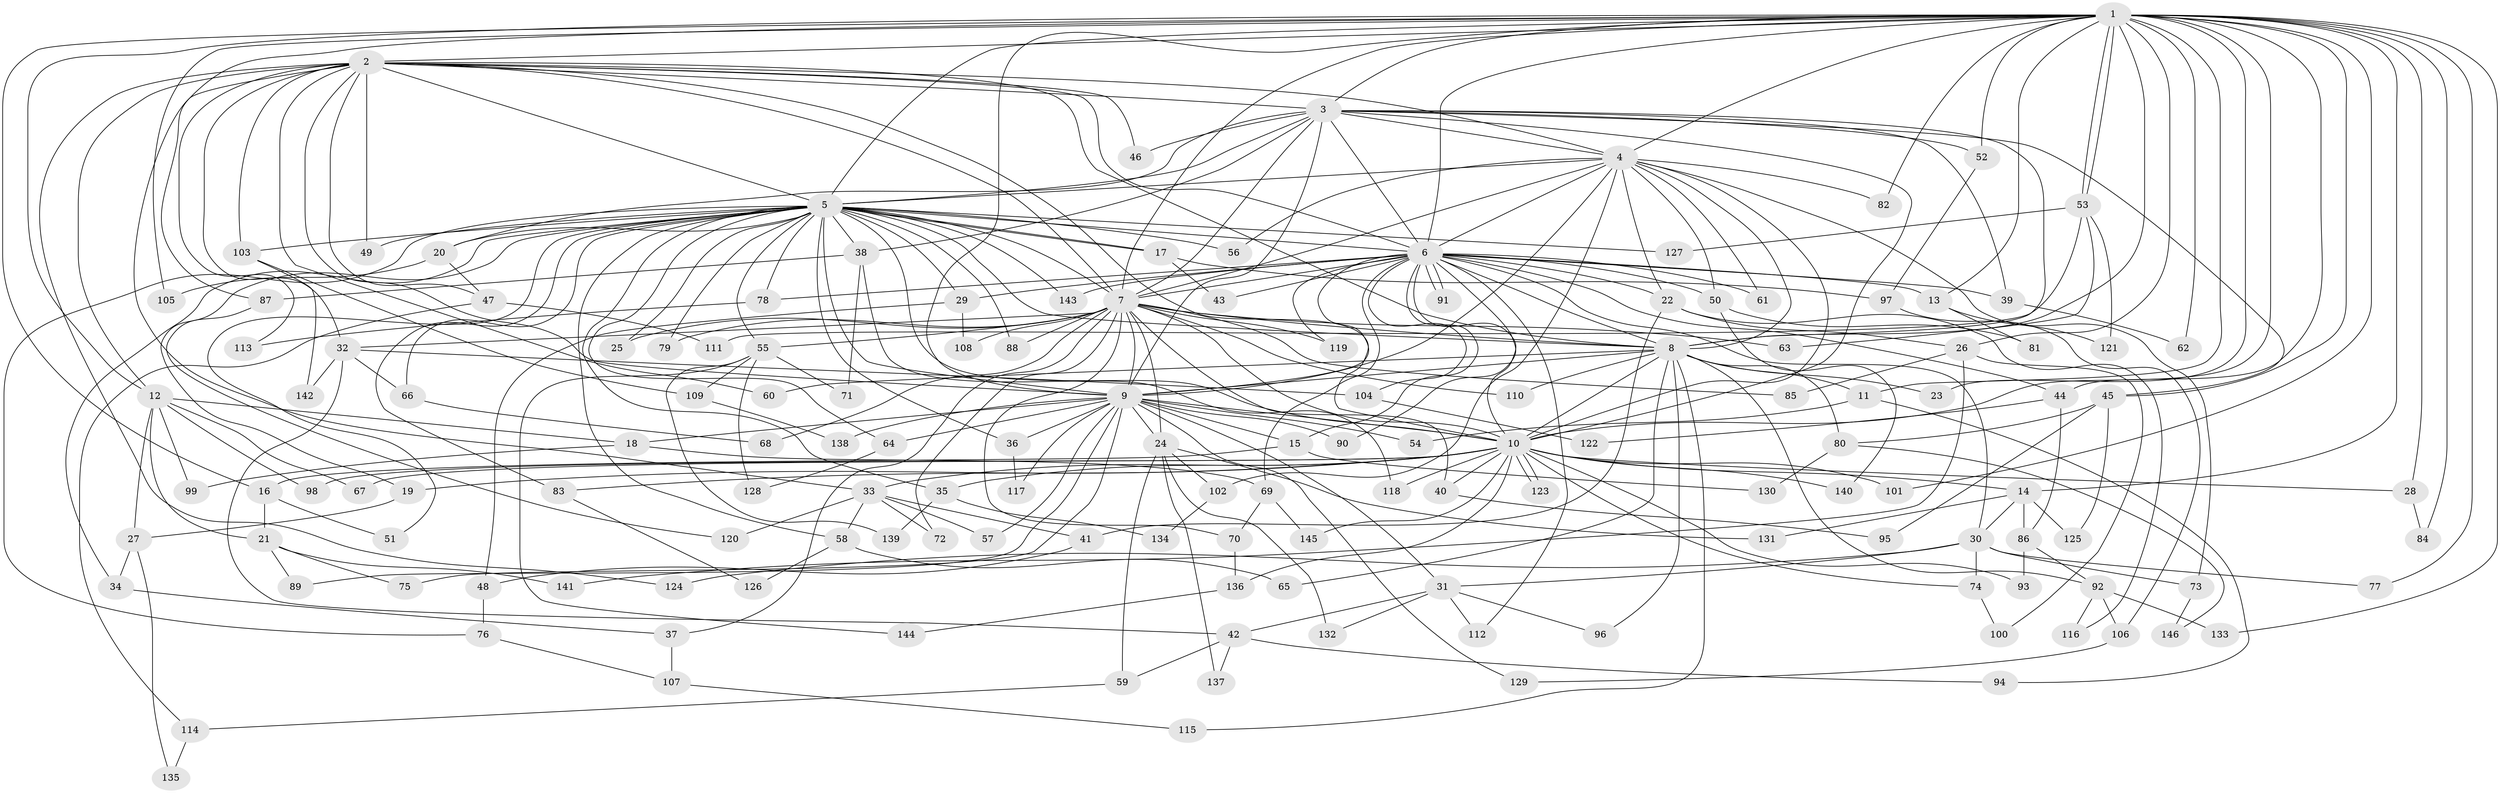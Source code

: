 // coarse degree distribution, {17: 0.00980392156862745, 32: 0.00980392156862745, 20: 0.00980392156862745, 29: 0.00980392156862745, 33: 0.00980392156862745, 4: 0.08823529411764706, 3: 0.20588235294117646, 2: 0.46078431372549017, 1: 0.0784313725490196, 5: 0.049019607843137254, 7: 0.0196078431372549, 6: 0.0196078431372549, 8: 0.00980392156862745, 10: 0.00980392156862745, 9: 0.00980392156862745}
// Generated by graph-tools (version 1.1) at 2025/48/03/04/25 21:48:23]
// undirected, 146 vertices, 317 edges
graph export_dot {
graph [start="1"]
  node [color=gray90,style=filled];
  1;
  2;
  3;
  4;
  5;
  6;
  7;
  8;
  9;
  10;
  11;
  12;
  13;
  14;
  15;
  16;
  17;
  18;
  19;
  20;
  21;
  22;
  23;
  24;
  25;
  26;
  27;
  28;
  29;
  30;
  31;
  32;
  33;
  34;
  35;
  36;
  37;
  38;
  39;
  40;
  41;
  42;
  43;
  44;
  45;
  46;
  47;
  48;
  49;
  50;
  51;
  52;
  53;
  54;
  55;
  56;
  57;
  58;
  59;
  60;
  61;
  62;
  63;
  64;
  65;
  66;
  67;
  68;
  69;
  70;
  71;
  72;
  73;
  74;
  75;
  76;
  77;
  78;
  79;
  80;
  81;
  82;
  83;
  84;
  85;
  86;
  87;
  88;
  89;
  90;
  91;
  92;
  93;
  94;
  95;
  96;
  97;
  98;
  99;
  100;
  101;
  102;
  103;
  104;
  105;
  106;
  107;
  108;
  109;
  110;
  111;
  112;
  113;
  114;
  115;
  116;
  117;
  118;
  119;
  120;
  121;
  122;
  123;
  124;
  125;
  126;
  127;
  128;
  129;
  130;
  131;
  132;
  133;
  134;
  135;
  136;
  137;
  138;
  139;
  140;
  141;
  142;
  143;
  144;
  145;
  146;
  1 -- 2;
  1 -- 3;
  1 -- 4;
  1 -- 5;
  1 -- 6;
  1 -- 7;
  1 -- 8;
  1 -- 9;
  1 -- 10;
  1 -- 11;
  1 -- 12;
  1 -- 13;
  1 -- 14;
  1 -- 16;
  1 -- 23;
  1 -- 26;
  1 -- 28;
  1 -- 44;
  1 -- 45;
  1 -- 52;
  1 -- 53;
  1 -- 53;
  1 -- 62;
  1 -- 77;
  1 -- 82;
  1 -- 84;
  1 -- 87;
  1 -- 101;
  1 -- 105;
  1 -- 133;
  2 -- 3;
  2 -- 4;
  2 -- 5;
  2 -- 6;
  2 -- 7;
  2 -- 8;
  2 -- 9;
  2 -- 10;
  2 -- 12;
  2 -- 32;
  2 -- 33;
  2 -- 46;
  2 -- 47;
  2 -- 49;
  2 -- 60;
  2 -- 103;
  2 -- 113;
  2 -- 124;
  3 -- 4;
  3 -- 5;
  3 -- 6;
  3 -- 7;
  3 -- 8;
  3 -- 9;
  3 -- 10;
  3 -- 20;
  3 -- 38;
  3 -- 39;
  3 -- 45;
  3 -- 46;
  3 -- 52;
  4 -- 5;
  4 -- 6;
  4 -- 7;
  4 -- 8;
  4 -- 9;
  4 -- 10;
  4 -- 22;
  4 -- 50;
  4 -- 56;
  4 -- 61;
  4 -- 73;
  4 -- 82;
  4 -- 102;
  5 -- 6;
  5 -- 7;
  5 -- 8;
  5 -- 9;
  5 -- 10;
  5 -- 17;
  5 -- 17;
  5 -- 19;
  5 -- 20;
  5 -- 25;
  5 -- 29;
  5 -- 34;
  5 -- 35;
  5 -- 36;
  5 -- 38;
  5 -- 49;
  5 -- 51;
  5 -- 55;
  5 -- 56;
  5 -- 58;
  5 -- 64;
  5 -- 66;
  5 -- 76;
  5 -- 78;
  5 -- 79;
  5 -- 83;
  5 -- 88;
  5 -- 103;
  5 -- 127;
  5 -- 143;
  6 -- 7;
  6 -- 8;
  6 -- 9;
  6 -- 10;
  6 -- 13;
  6 -- 15;
  6 -- 22;
  6 -- 29;
  6 -- 30;
  6 -- 39;
  6 -- 43;
  6 -- 44;
  6 -- 50;
  6 -- 61;
  6 -- 69;
  6 -- 78;
  6 -- 90;
  6 -- 91;
  6 -- 91;
  6 -- 104;
  6 -- 112;
  6 -- 119;
  6 -- 143;
  7 -- 8;
  7 -- 9;
  7 -- 10;
  7 -- 24;
  7 -- 25;
  7 -- 32;
  7 -- 37;
  7 -- 40;
  7 -- 55;
  7 -- 63;
  7 -- 68;
  7 -- 70;
  7 -- 72;
  7 -- 79;
  7 -- 85;
  7 -- 88;
  7 -- 108;
  7 -- 110;
  7 -- 119;
  8 -- 9;
  8 -- 10;
  8 -- 11;
  8 -- 23;
  8 -- 60;
  8 -- 65;
  8 -- 80;
  8 -- 92;
  8 -- 96;
  8 -- 110;
  8 -- 115;
  9 -- 10;
  9 -- 15;
  9 -- 18;
  9 -- 24;
  9 -- 31;
  9 -- 36;
  9 -- 54;
  9 -- 57;
  9 -- 64;
  9 -- 75;
  9 -- 89;
  9 -- 90;
  9 -- 117;
  9 -- 129;
  9 -- 138;
  10 -- 14;
  10 -- 19;
  10 -- 28;
  10 -- 33;
  10 -- 35;
  10 -- 40;
  10 -- 67;
  10 -- 74;
  10 -- 83;
  10 -- 93;
  10 -- 98;
  10 -- 101;
  10 -- 118;
  10 -- 123;
  10 -- 123;
  10 -- 136;
  10 -- 140;
  10 -- 145;
  11 -- 54;
  11 -- 94;
  12 -- 18;
  12 -- 21;
  12 -- 27;
  12 -- 67;
  12 -- 98;
  12 -- 99;
  13 -- 81;
  13 -- 121;
  14 -- 30;
  14 -- 86;
  14 -- 125;
  14 -- 131;
  15 -- 16;
  15 -- 130;
  16 -- 21;
  16 -- 51;
  17 -- 43;
  17 -- 97;
  18 -- 69;
  18 -- 99;
  19 -- 27;
  20 -- 47;
  20 -- 105;
  21 -- 75;
  21 -- 89;
  21 -- 141;
  22 -- 26;
  22 -- 41;
  22 -- 116;
  24 -- 59;
  24 -- 102;
  24 -- 131;
  24 -- 132;
  24 -- 137;
  26 -- 85;
  26 -- 100;
  26 -- 141;
  27 -- 34;
  27 -- 135;
  28 -- 84;
  29 -- 48;
  29 -- 108;
  30 -- 31;
  30 -- 73;
  30 -- 74;
  30 -- 77;
  30 -- 124;
  31 -- 42;
  31 -- 96;
  31 -- 112;
  31 -- 132;
  32 -- 42;
  32 -- 66;
  32 -- 104;
  32 -- 142;
  33 -- 41;
  33 -- 57;
  33 -- 58;
  33 -- 72;
  33 -- 120;
  34 -- 37;
  35 -- 134;
  35 -- 139;
  36 -- 117;
  37 -- 107;
  38 -- 71;
  38 -- 87;
  38 -- 118;
  39 -- 62;
  40 -- 95;
  41 -- 48;
  42 -- 59;
  42 -- 94;
  42 -- 137;
  44 -- 86;
  44 -- 122;
  45 -- 80;
  45 -- 95;
  45 -- 125;
  47 -- 111;
  47 -- 114;
  48 -- 76;
  50 -- 81;
  50 -- 140;
  52 -- 97;
  53 -- 63;
  53 -- 111;
  53 -- 121;
  53 -- 127;
  55 -- 71;
  55 -- 109;
  55 -- 128;
  55 -- 139;
  55 -- 144;
  58 -- 65;
  58 -- 126;
  59 -- 114;
  64 -- 128;
  66 -- 68;
  69 -- 70;
  69 -- 145;
  70 -- 136;
  73 -- 146;
  74 -- 100;
  76 -- 107;
  78 -- 113;
  80 -- 130;
  80 -- 146;
  83 -- 126;
  86 -- 92;
  86 -- 93;
  87 -- 120;
  92 -- 106;
  92 -- 116;
  92 -- 133;
  97 -- 106;
  102 -- 134;
  103 -- 109;
  103 -- 142;
  104 -- 122;
  106 -- 129;
  107 -- 115;
  109 -- 138;
  114 -- 135;
  136 -- 144;
}
